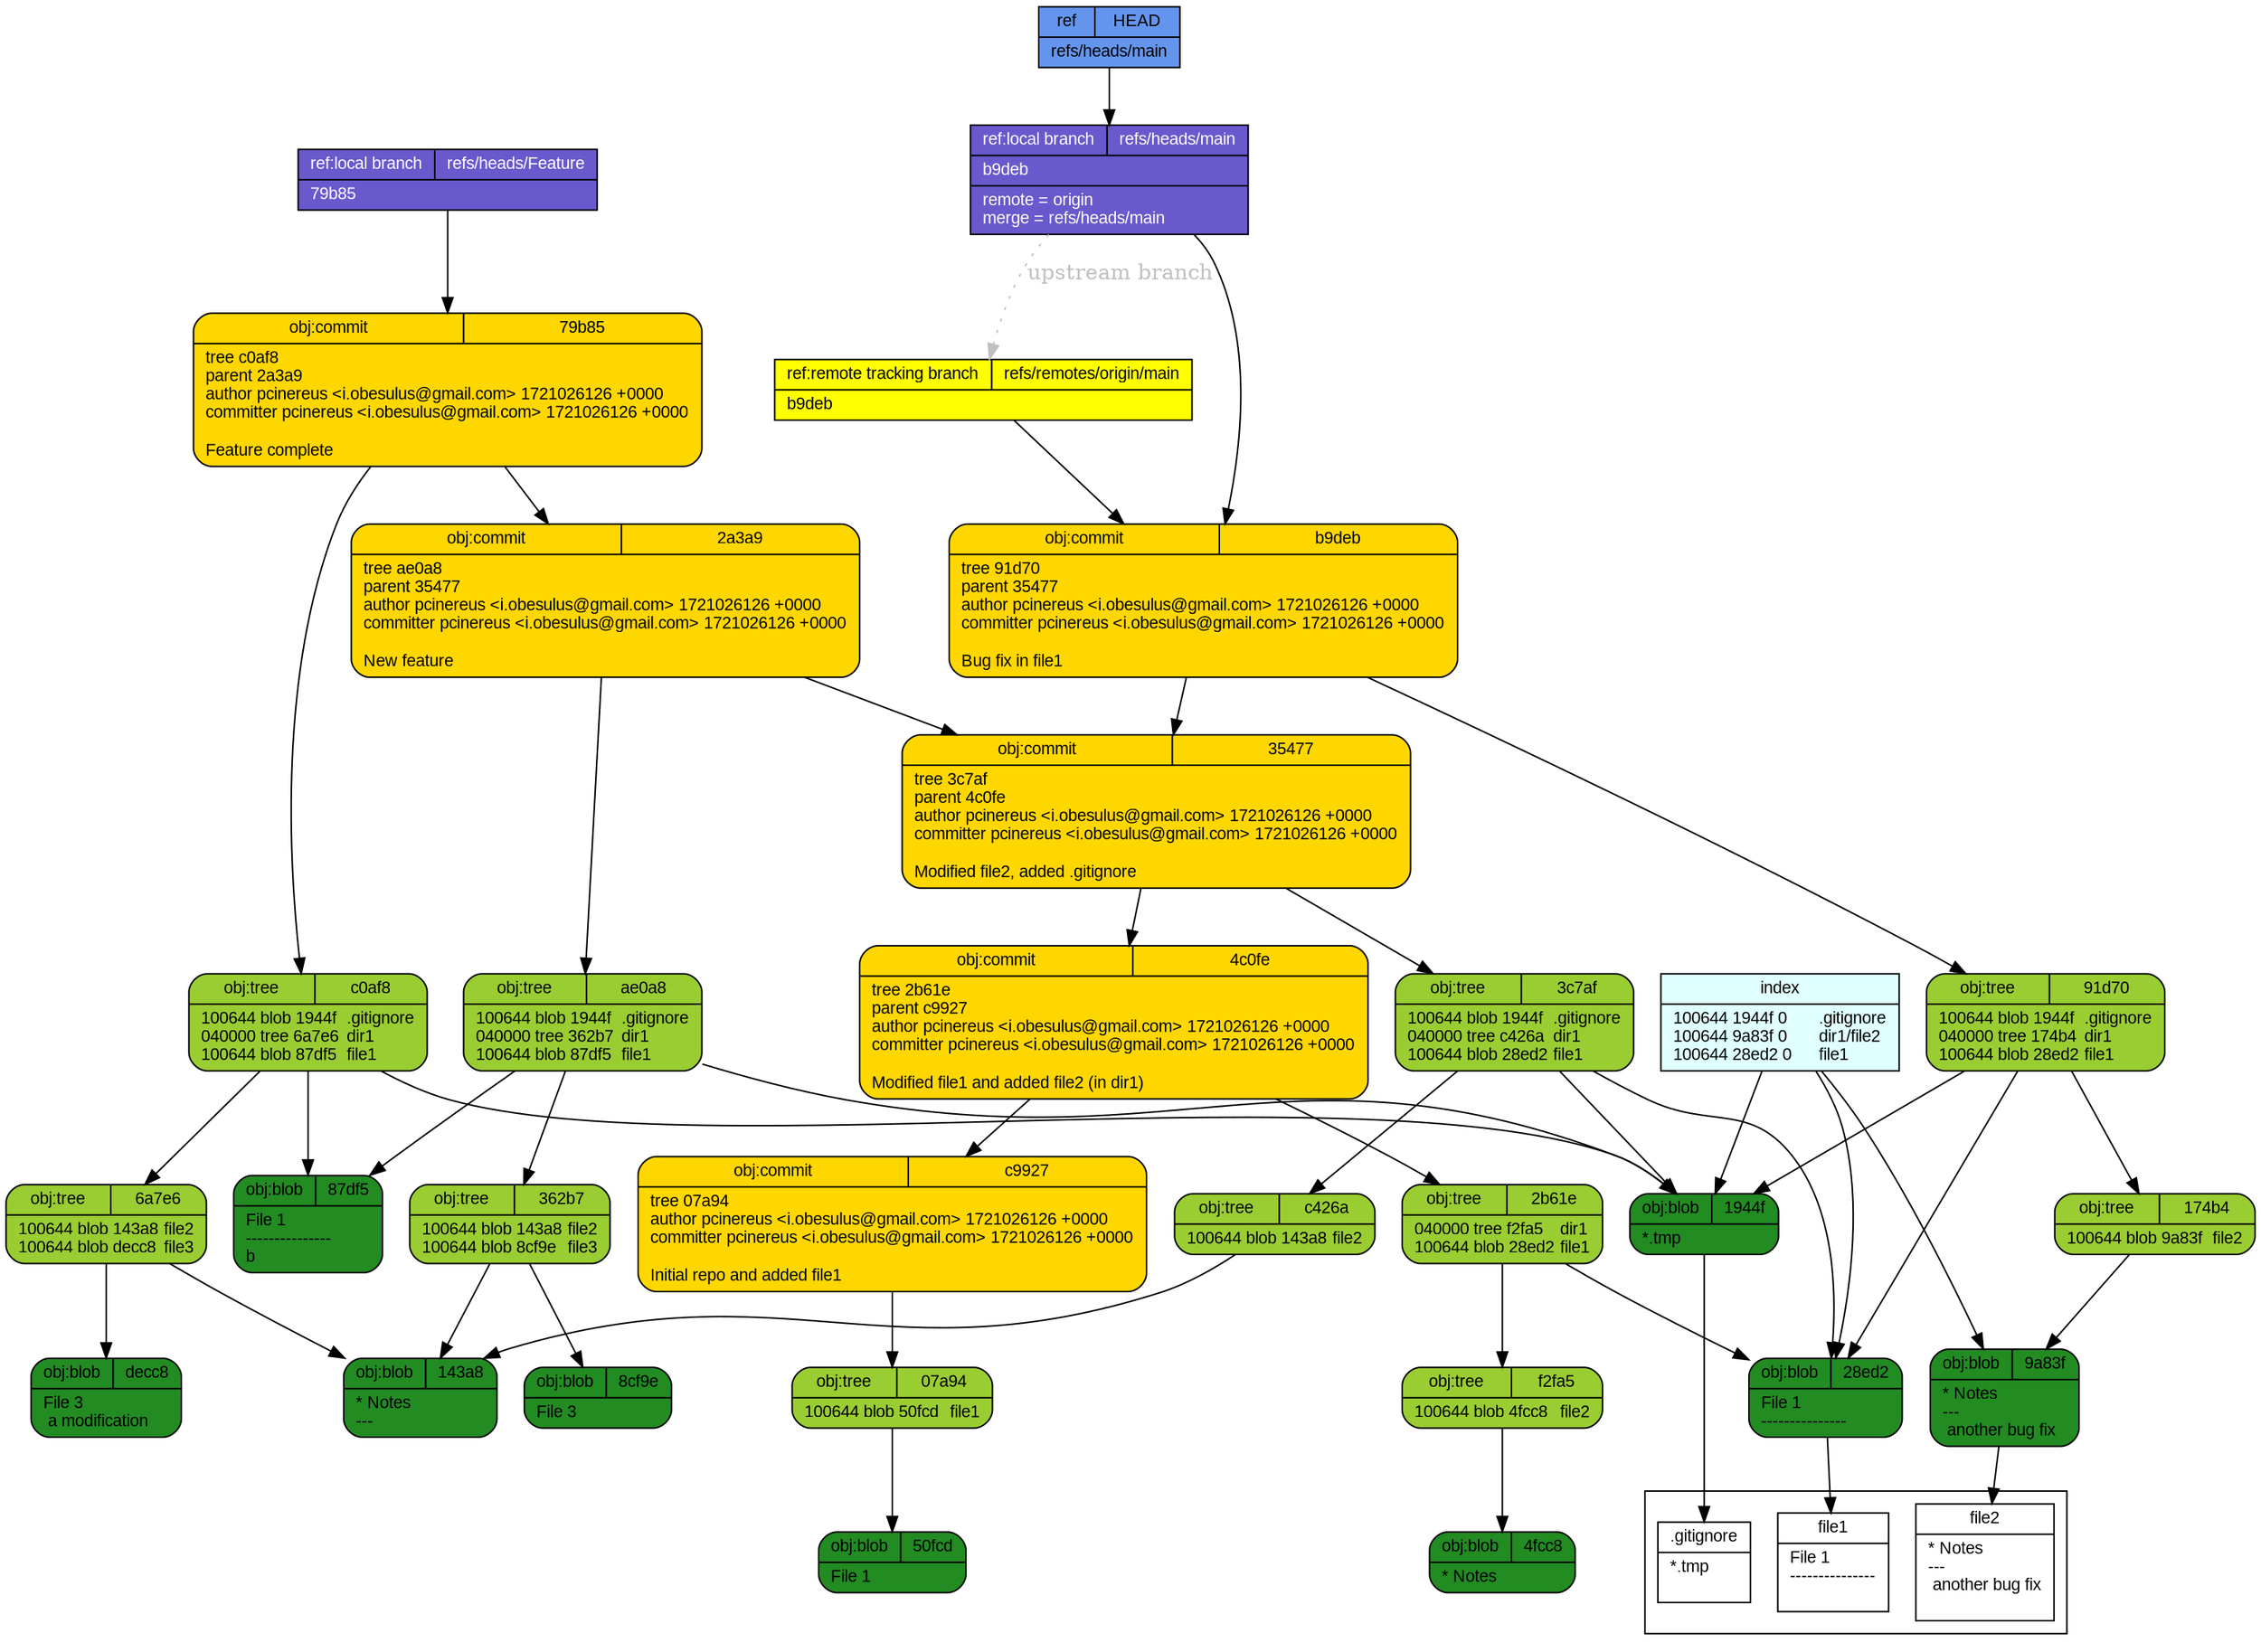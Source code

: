 digraph structs {
  node [shape=record,fontsize=11,fontname="arial"];
  rankdir="TB";
  _f2fa5 [fillcolor="yellowgreen", style="filled,rounded", label="{{obj:tree|f2fa5}|100644\ blob\ 4fcc8\	file2\l}"]  _f2fa5 -> _4fcc8
  _07a94 [fillcolor="yellowgreen", style="filled,rounded", label="{{obj:tree|07a94}|100644\ blob\ 50fcd\	file1\l}"]  _07a94 -> _50fcd
  _143a8 [fillcolor="forestgreen", style="filled,rounded", label="{{obj:blob|143a8}|\*\ Notes\l\-\-\-\l}"]  _c0af8 [fillcolor="yellowgreen", style="filled,rounded", label="{{obj:tree|c0af8}|100644\ blob\ 1944f\	\.gitignore\l040000\ tree\ 6a7e6\	dir1\l100644\ blob\ 87df5\	file1\l}"]  _c0af8 -> _1944f
  _c0af8 -> _6a7e6
  _c0af8 -> _87df5
  _4fcc8 [fillcolor="forestgreen", style="filled,rounded", label="{{obj:blob|4fcc8}|\*\ Notes\l}"]  _35477 [fillcolor="gold", style="filled,rounded", label="{{obj:commit|35477}|tree\ 3c7af\lparent\ 4c0fe\lauthor\ pcinereus\ \<i\.obesulus\@gmail\.com\>\ 1721026126\ \+0000\lcommitter\ pcinereus\ \<i\.obesulus\@gmail\.com\>\ 1721026126\ \+0000\l\lModified\ file2\,\ added\ \.gitignore\l}"]  _35477 -> _3c7af
  _35477 -> _4c0fe
  _4c0fe [fillcolor="gold", style="filled,rounded", label="{{obj:commit|4c0fe}|tree\ 2b61e\lparent\ c9927\lauthor\ pcinereus\ \<i\.obesulus\@gmail\.com\>\ 1721026126\ \+0000\lcommitter\ pcinereus\ \<i\.obesulus\@gmail\.com\>\ 1721026126\ \+0000\l\lModified\ file1\ and\ added\ file2\ \(in\ dir1\)\l}"]  _4c0fe -> _2b61e
  _4c0fe -> _c9927
  _c426a [fillcolor="yellowgreen", style="filled,rounded", label="{{obj:tree|c426a}|100644\ blob\ 143a8\	file2\l}"]  _c426a -> _143a8
  _1944f [fillcolor="forestgreen", style="filled,rounded", label="{{obj:blob|1944f}|\*\.tmp\l}"]  _50fcd [fillcolor="forestgreen", style="filled,rounded", label="{{obj:blob|50fcd}|File\ 1\l}"]  _c9927 [fillcolor="gold", style="filled,rounded", label="{{obj:commit|c9927}|tree\ 07a94\lauthor\ pcinereus\ \<i\.obesulus\@gmail\.com\>\ 1721026126\ \+0000\lcommitter\ pcinereus\ \<i\.obesulus\@gmail\.com\>\ 1721026126\ \+0000\l\lInitial\ repo\ and\ added\ file1\l}"]  _c9927 -> _07a94
  _8cf9e [fillcolor="forestgreen", style="filled,rounded", label="{{obj:blob|8cf9e}|File\ 3\l}"]  _91d70 [fillcolor="yellowgreen", style="filled,rounded", label="{{obj:tree|91d70}|100644\ blob\ 1944f\	\.gitignore\l040000\ tree\ 174b4\	dir1\l100644\ blob\ 28ed2\	file1\l}"]  _91d70 -> _1944f
  _91d70 -> _174b4
  _91d70 -> _28ed2
  _9a83f [fillcolor="forestgreen", style="filled,rounded", label="{{obj:blob|9a83f}|\*\ Notes\l\-\-\-\l\ another\ bug\ fix\l}"]  _2a3a9 [fillcolor="gold", style="filled,rounded", label="{{obj:commit|2a3a9}|tree\ ae0a8\lparent\ 35477\lauthor\ pcinereus\ \<i\.obesulus\@gmail\.com\>\ 1721026126\ \+0000\lcommitter\ pcinereus\ \<i\.obesulus\@gmail\.com\>\ 1721026126\ \+0000\l\lNew\ feature\l}"]  _2a3a9 -> _ae0a8
  _2a3a9 -> _35477
  _ae0a8 [fillcolor="yellowgreen", style="filled,rounded", label="{{obj:tree|ae0a8}|100644\ blob\ 1944f\	\.gitignore\l040000\ tree\ 362b7\	dir1\l100644\ blob\ 87df5\	file1\l}"]  _ae0a8 -> _1944f
  _ae0a8 -> _362b7
  _ae0a8 -> _87df5
  _2b61e [fillcolor="yellowgreen", style="filled,rounded", label="{{obj:tree|2b61e}|040000\ tree\ f2fa5\	dir1\l100644\ blob\ 28ed2\	file1\l}"]  _2b61e -> _f2fa5
  _2b61e -> _28ed2
  _87df5 [fillcolor="forestgreen", style="filled,rounded", label="{{obj:blob|87df5}|File\ 1\l\-\-\-\-\-\-\-\-\-\-\-\-\-\-\-\lb\l}"]  _362b7 [fillcolor="yellowgreen", style="filled,rounded", label="{{obj:tree|362b7}|100644\ blob\ 143a8\	file2\l100644\ blob\ 8cf9e\	file3\l}"]  _362b7 -> _143a8
  _362b7 -> _8cf9e
  _3c7af [fillcolor="yellowgreen", style="filled,rounded", label="{{obj:tree|3c7af}|100644\ blob\ 1944f\	\.gitignore\l040000\ tree\ c426a\	dir1\l100644\ blob\ 28ed2\	file1\l}"]  _3c7af -> _1944f
  _3c7af -> _c426a
  _3c7af -> _28ed2
  _79b85 [fillcolor="gold", style="filled,rounded", label="{{obj:commit|79b85}|tree\ c0af8\lparent\ 2a3a9\lauthor\ pcinereus\ \<i\.obesulus\@gmail\.com\>\ 1721026126\ \+0000\lcommitter\ pcinereus\ \<i\.obesulus\@gmail\.com\>\ 1721026126\ \+0000\l\lFeature\ complete\l}"]  _79b85 -> _c0af8
  _79b85 -> _2a3a9
  _b9deb [fillcolor="gold", style="filled,rounded", label="{{obj:commit|b9deb}|tree\ 91d70\lparent\ 35477\lauthor\ pcinereus\ \<i\.obesulus\@gmail\.com\>\ 1721026126\ \+0000\lcommitter\ pcinereus\ \<i\.obesulus\@gmail\.com\>\ 1721026126\ \+0000\l\lBug\ fix\ in\ file1\l}"]  _b9deb -> _91d70
  _b9deb -> _35477
  _28ed2 [fillcolor="forestgreen", style="filled,rounded", label="{{obj:blob|28ed2}|File\ 1\l\-\-\-\-\-\-\-\-\-\-\-\-\-\-\-\l}"]  _6a7e6 [fillcolor="yellowgreen", style="filled,rounded", label="{{obj:tree|6a7e6}|100644\ blob\ 143a8\	file2\l100644\ blob\ decc8\	file3\l}"]  _6a7e6 -> _143a8
  _6a7e6 -> _decc8
  _174b4 [fillcolor="yellowgreen", style="filled,rounded", label="{{obj:tree|174b4}|100644\ blob\ 9a83f\	file2\l}"]  _174b4 -> _9a83f
  _decc8 [fillcolor="forestgreen", style="filled,rounded", label="{{obj:blob|decc8}|File\ 3\l\ a\ modification\l}"]  _refs___heads___Feature [style=filled, fillcolor=slateblue3, fontcolor = white,  label="{{ref:local branch|refs\/heads\/Feature}|79b85\l}"]
  _refs___heads___Feature -> _79b85
  _refs___heads___main -> _refs___remotes___origin___main [style=dotted, color=gray, fontcolor=gray, label="upstream branch"]
  _refs___heads___main [style=filled, fillcolor=slateblue3, fontcolor = white,  label="{{ref:local branch|refs\/heads\/main}|b9deb\l|remote\ \=\ origin\lmerge\ \=\ refs\/heads\/main\l}"]
  _refs___heads___main -> _b9deb
  _refs___remotes___origin___main [style=filled, fillcolor=yellow, fontcolor = black,  label="{{ref:remote tracking branch|refs\/remotes\/origin\/main}|b9deb\l}"]
  _refs___remotes___origin___main -> _b9deb
  _HEAD [style=filled, fillcolor=cornflowerblue, fontcolor=black,  label="{{ref|HEAD}|refs\/heads\/main\l}"]
  _HEAD -> _refs___heads___main
  index -> _1944f
  index -> _9a83f
  index -> _28ed2
  index [style=filled, fillcolor=lightcyan, label="{{index}|100644\ 1944f\ 0\	\.gitignore\l100644\ 9a83f\ 0\	dir1\/file2\l100644\ 28ed2\ 0\	file1\l}"]
subgraph cluster_1 {rank=sink  _gitignore [fillcolor="white", label="{{.gitignore}|*.tmp\l\l}"] 
  _file2 [fillcolor="white", label="{{file2}|* Notes\l---\l another bug fix\l\l}"] 
  _file1 [fillcolor="white", label="{{file1}|File 1\l---------------\l\l}"] 
}
 _1944f -> _gitignore
 _9a83f -> _file2
 _28ed2 -> _file1
}

